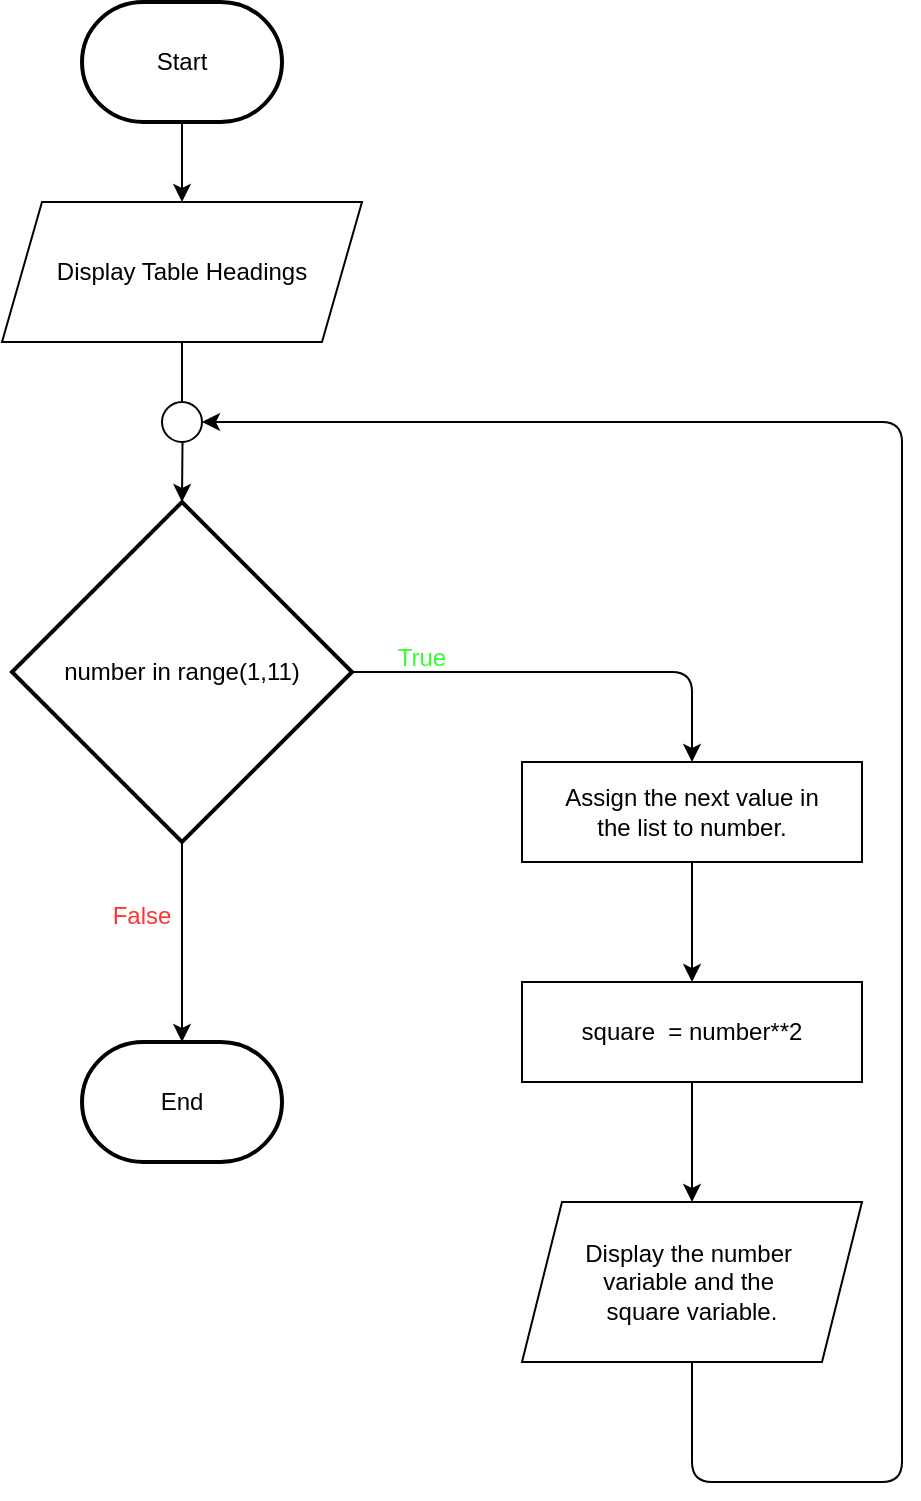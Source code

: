 <mxfile>
    <diagram id="7q5XqRotZTae-Dc0vnwS" name="Page-1">
        <mxGraphModel dx="655" dy="1218" grid="1" gridSize="10" guides="1" tooltips="1" connect="1" arrows="1" fold="1" page="1" pageScale="1" pageWidth="850" pageHeight="1100" math="0" shadow="0">
            <root>
                <mxCell id="0"/>
                <mxCell id="1" parent="0"/>
                <mxCell id="9" value="" style="edgeStyle=none;html=1;" edge="1" parent="1" source="2" target="3">
                    <mxGeometry relative="1" as="geometry"/>
                </mxCell>
                <mxCell id="2" value="Start" style="strokeWidth=2;html=1;shape=mxgraph.flowchart.terminator;whiteSpace=wrap;" vertex="1" parent="1">
                    <mxGeometry x="200" y="30" width="100" height="60" as="geometry"/>
                </mxCell>
                <mxCell id="10" value="" style="edgeStyle=none;html=1;startArrow=none;" edge="1" parent="1" source="15" target="4">
                    <mxGeometry relative="1" as="geometry"/>
                </mxCell>
                <mxCell id="3" value="Display Table Headings" style="shape=parallelogram;perimeter=parallelogramPerimeter;whiteSpace=wrap;html=1;fixedSize=1;" vertex="1" parent="1">
                    <mxGeometry x="160" y="130" width="180" height="70" as="geometry"/>
                </mxCell>
                <mxCell id="11" value="" style="edgeStyle=none;html=1;" edge="1" parent="1" source="4" target="8">
                    <mxGeometry relative="1" as="geometry"/>
                </mxCell>
                <mxCell id="12" style="edgeStyle=none;html=1;entryX=0.5;entryY=0;entryDx=0;entryDy=0;" edge="1" parent="1" source="4" target="5">
                    <mxGeometry relative="1" as="geometry">
                        <Array as="points">
                            <mxPoint x="505" y="365"/>
                        </Array>
                    </mxGeometry>
                </mxCell>
                <mxCell id="4" value="number in range(1,11)" style="strokeWidth=2;html=1;shape=mxgraph.flowchart.decision;whiteSpace=wrap;" vertex="1" parent="1">
                    <mxGeometry x="165" y="280" width="170" height="170" as="geometry"/>
                </mxCell>
                <mxCell id="13" value="" style="edgeStyle=none;html=1;" edge="1" parent="1" source="5" target="6">
                    <mxGeometry relative="1" as="geometry"/>
                </mxCell>
                <mxCell id="5" value="Assign the next value in &lt;br&gt;the list to number." style="rounded=0;whiteSpace=wrap;html=1;" vertex="1" parent="1">
                    <mxGeometry x="420" y="410" width="170" height="50" as="geometry"/>
                </mxCell>
                <mxCell id="14" value="" style="edgeStyle=none;html=1;" edge="1" parent="1" source="6" target="7">
                    <mxGeometry relative="1" as="geometry"/>
                </mxCell>
                <mxCell id="6" value="square&amp;nbsp; = number**2" style="rounded=0;whiteSpace=wrap;html=1;" vertex="1" parent="1">
                    <mxGeometry x="420" y="520" width="170" height="50" as="geometry"/>
                </mxCell>
                <mxCell id="17" style="edgeStyle=none;html=1;entryX=1;entryY=0.5;entryDx=0;entryDy=0;" edge="1" parent="1" source="7" target="15">
                    <mxGeometry relative="1" as="geometry">
                        <mxPoint x="511.25" y="270" as="targetPoint"/>
                        <Array as="points">
                            <mxPoint x="505" y="770"/>
                            <mxPoint x="610" y="770"/>
                            <mxPoint x="610" y="240"/>
                        </Array>
                    </mxGeometry>
                </mxCell>
                <mxCell id="7" value="Display the number&amp;nbsp;&lt;br&gt;variable and the&amp;nbsp;&lt;br&gt;square variable." style="shape=parallelogram;perimeter=parallelogramPerimeter;whiteSpace=wrap;html=1;fixedSize=1;" vertex="1" parent="1">
                    <mxGeometry x="420" y="630" width="170" height="80" as="geometry"/>
                </mxCell>
                <mxCell id="8" value="End" style="strokeWidth=2;html=1;shape=mxgraph.flowchart.terminator;whiteSpace=wrap;" vertex="1" parent="1">
                    <mxGeometry x="200" y="550" width="100" height="60" as="geometry"/>
                </mxCell>
                <mxCell id="16" value="" style="edgeStyle=none;html=1;endArrow=none;" edge="1" parent="1" source="3" target="15">
                    <mxGeometry relative="1" as="geometry">
                        <mxPoint x="250" y="200" as="sourcePoint"/>
                        <mxPoint x="250" y="260" as="targetPoint"/>
                    </mxGeometry>
                </mxCell>
                <mxCell id="15" value="" style="ellipse;whiteSpace=wrap;html=1;aspect=fixed;" vertex="1" parent="1">
                    <mxGeometry x="240" y="230" width="20" height="20" as="geometry"/>
                </mxCell>
                <mxCell id="18" value="True" style="text;html=1;strokeColor=none;fillColor=none;align=center;verticalAlign=middle;whiteSpace=wrap;rounded=0;fontColor=#33FF33;" vertex="1" parent="1">
                    <mxGeometry x="340" y="343" width="60" height="30" as="geometry"/>
                </mxCell>
                <mxCell id="19" value="False" style="text;html=1;strokeColor=none;fillColor=none;align=center;verticalAlign=middle;whiteSpace=wrap;rounded=0;fontColor=#FF3333;" vertex="1" parent="1">
                    <mxGeometry x="200" y="472" width="60" height="30" as="geometry"/>
                </mxCell>
            </root>
        </mxGraphModel>
    </diagram>
</mxfile>